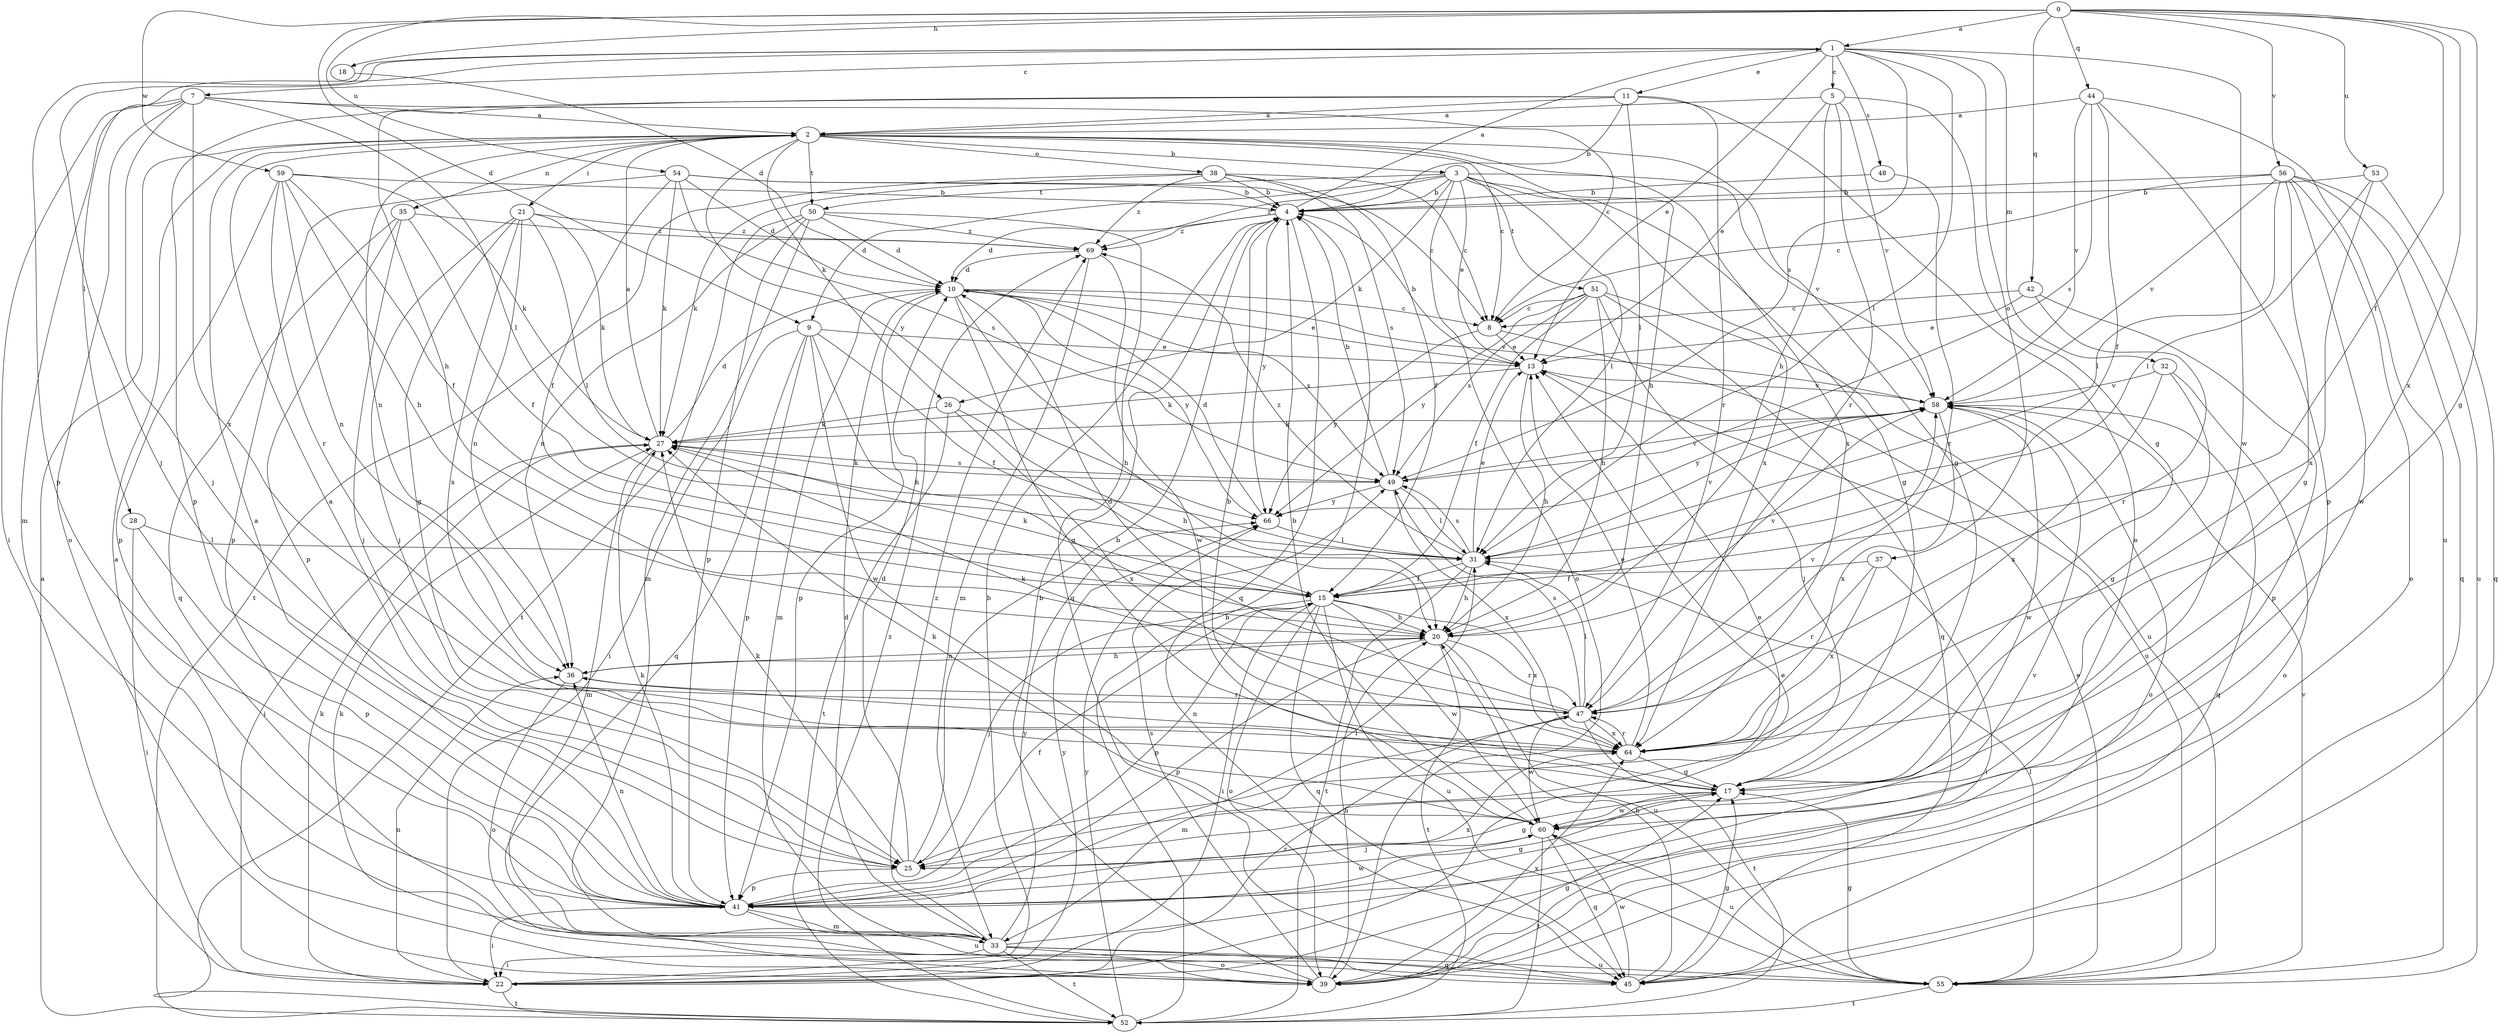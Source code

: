 strict digraph  {
0;
1;
2;
3;
4;
5;
7;
8;
9;
10;
11;
13;
15;
17;
18;
20;
21;
22;
25;
26;
27;
28;
31;
32;
33;
35;
36;
37;
38;
39;
41;
42;
44;
45;
47;
48;
49;
50;
51;
52;
53;
54;
55;
56;
58;
59;
60;
64;
66;
69;
0 -> 1  [label=a];
0 -> 9  [label=d];
0 -> 15  [label=f];
0 -> 17  [label=g];
0 -> 18  [label=h];
0 -> 42  [label=q];
0 -> 44  [label=q];
0 -> 53  [label=u];
0 -> 54  [label=u];
0 -> 56  [label=v];
0 -> 59  [label=w];
0 -> 64  [label=x];
1 -> 5  [label=c];
1 -> 7  [label=c];
1 -> 11  [label=e];
1 -> 13  [label=e];
1 -> 25  [label=j];
1 -> 28  [label=l];
1 -> 31  [label=l];
1 -> 32  [label=m];
1 -> 37  [label=o];
1 -> 41  [label=p];
1 -> 48  [label=s];
1 -> 49  [label=s];
1 -> 60  [label=w];
2 -> 3  [label=b];
2 -> 8  [label=c];
2 -> 17  [label=g];
2 -> 20  [label=h];
2 -> 21  [label=i];
2 -> 26  [label=k];
2 -> 35  [label=n];
2 -> 36  [label=n];
2 -> 38  [label=o];
2 -> 50  [label=t];
2 -> 64  [label=x];
2 -> 66  [label=y];
3 -> 4  [label=b];
3 -> 9  [label=d];
3 -> 13  [label=e];
3 -> 17  [label=g];
3 -> 26  [label=k];
3 -> 31  [label=l];
3 -> 39  [label=o];
3 -> 50  [label=t];
3 -> 51  [label=t];
3 -> 58  [label=v];
3 -> 64  [label=x];
3 -> 69  [label=z];
4 -> 1  [label=a];
4 -> 10  [label=d];
4 -> 45  [label=q];
4 -> 66  [label=y];
4 -> 69  [label=z];
5 -> 2  [label=a];
5 -> 13  [label=e];
5 -> 17  [label=g];
5 -> 20  [label=h];
5 -> 47  [label=r];
5 -> 58  [label=v];
7 -> 2  [label=a];
7 -> 8  [label=c];
7 -> 22  [label=i];
7 -> 25  [label=j];
7 -> 31  [label=l];
7 -> 33  [label=m];
7 -> 39  [label=o];
7 -> 64  [label=x];
8 -> 13  [label=e];
8 -> 55  [label=u];
8 -> 66  [label=y];
9 -> 13  [label=e];
9 -> 15  [label=f];
9 -> 20  [label=h];
9 -> 22  [label=i];
9 -> 41  [label=p];
9 -> 45  [label=q];
9 -> 60  [label=w];
10 -> 8  [label=c];
10 -> 13  [label=e];
10 -> 17  [label=g];
10 -> 20  [label=h];
10 -> 33  [label=m];
10 -> 41  [label=p];
10 -> 49  [label=s];
10 -> 58  [label=v];
10 -> 66  [label=y];
11 -> 2  [label=a];
11 -> 4  [label=b];
11 -> 20  [label=h];
11 -> 31  [label=l];
11 -> 39  [label=o];
11 -> 41  [label=p];
11 -> 47  [label=r];
13 -> 4  [label=b];
13 -> 20  [label=h];
13 -> 27  [label=k];
13 -> 58  [label=v];
15 -> 20  [label=h];
15 -> 22  [label=i];
15 -> 25  [label=j];
15 -> 27  [label=k];
15 -> 39  [label=o];
15 -> 41  [label=p];
15 -> 45  [label=q];
15 -> 55  [label=u];
15 -> 60  [label=w];
15 -> 64  [label=x];
17 -> 4  [label=b];
17 -> 25  [label=j];
17 -> 60  [label=w];
18 -> 10  [label=d];
20 -> 36  [label=n];
20 -> 41  [label=p];
20 -> 47  [label=r];
20 -> 52  [label=t];
20 -> 55  [label=u];
20 -> 58  [label=v];
21 -> 17  [label=g];
21 -> 25  [label=j];
21 -> 27  [label=k];
21 -> 31  [label=l];
21 -> 36  [label=n];
21 -> 64  [label=x];
21 -> 69  [label=z];
22 -> 4  [label=b];
22 -> 13  [label=e];
22 -> 27  [label=k];
22 -> 36  [label=n];
22 -> 47  [label=r];
22 -> 52  [label=t];
22 -> 66  [label=y];
25 -> 2  [label=a];
25 -> 4  [label=b];
25 -> 10  [label=d];
25 -> 13  [label=e];
25 -> 17  [label=g];
25 -> 27  [label=k];
25 -> 41  [label=p];
26 -> 20  [label=h];
26 -> 27  [label=k];
26 -> 52  [label=t];
26 -> 64  [label=x];
27 -> 2  [label=a];
27 -> 10  [label=d];
27 -> 22  [label=i];
27 -> 33  [label=m];
27 -> 49  [label=s];
28 -> 22  [label=i];
28 -> 31  [label=l];
28 -> 41  [label=p];
31 -> 13  [label=e];
31 -> 15  [label=f];
31 -> 20  [label=h];
31 -> 49  [label=s];
31 -> 52  [label=t];
31 -> 58  [label=v];
31 -> 69  [label=z];
32 -> 17  [label=g];
32 -> 39  [label=o];
32 -> 58  [label=v];
32 -> 64  [label=x];
33 -> 10  [label=d];
33 -> 22  [label=i];
33 -> 39  [label=o];
33 -> 45  [label=q];
33 -> 52  [label=t];
33 -> 55  [label=u];
33 -> 58  [label=v];
33 -> 66  [label=y];
33 -> 69  [label=z];
35 -> 15  [label=f];
35 -> 25  [label=j];
35 -> 41  [label=p];
35 -> 45  [label=q];
35 -> 69  [label=z];
36 -> 20  [label=h];
36 -> 39  [label=o];
36 -> 47  [label=r];
37 -> 15  [label=f];
37 -> 22  [label=i];
37 -> 47  [label=r];
37 -> 64  [label=x];
38 -> 4  [label=b];
38 -> 8  [label=c];
38 -> 15  [label=f];
38 -> 27  [label=k];
38 -> 49  [label=s];
38 -> 52  [label=t];
38 -> 69  [label=z];
39 -> 2  [label=a];
39 -> 4  [label=b];
39 -> 17  [label=g];
39 -> 20  [label=h];
39 -> 27  [label=k];
39 -> 49  [label=s];
39 -> 64  [label=x];
41 -> 2  [label=a];
41 -> 15  [label=f];
41 -> 17  [label=g];
41 -> 22  [label=i];
41 -> 27  [label=k];
41 -> 31  [label=l];
41 -> 33  [label=m];
41 -> 36  [label=n];
41 -> 55  [label=u];
41 -> 60  [label=w];
41 -> 64  [label=x];
42 -> 8  [label=c];
42 -> 13  [label=e];
42 -> 41  [label=p];
42 -> 47  [label=r];
44 -> 2  [label=a];
44 -> 15  [label=f];
44 -> 41  [label=p];
44 -> 49  [label=s];
44 -> 55  [label=u];
44 -> 58  [label=v];
45 -> 17  [label=g];
45 -> 20  [label=h];
45 -> 60  [label=w];
47 -> 10  [label=d];
47 -> 27  [label=k];
47 -> 31  [label=l];
47 -> 33  [label=m];
47 -> 49  [label=s];
47 -> 52  [label=t];
47 -> 58  [label=v];
47 -> 60  [label=w];
47 -> 64  [label=x];
48 -> 4  [label=b];
48 -> 47  [label=r];
49 -> 4  [label=b];
49 -> 27  [label=k];
49 -> 31  [label=l];
49 -> 58  [label=v];
49 -> 64  [label=x];
49 -> 66  [label=y];
50 -> 10  [label=d];
50 -> 33  [label=m];
50 -> 36  [label=n];
50 -> 41  [label=p];
50 -> 45  [label=q];
50 -> 52  [label=t];
50 -> 69  [label=z];
51 -> 8  [label=c];
51 -> 15  [label=f];
51 -> 20  [label=h];
51 -> 25  [label=j];
51 -> 45  [label=q];
51 -> 49  [label=s];
51 -> 55  [label=u];
51 -> 66  [label=y];
52 -> 2  [label=a];
52 -> 4  [label=b];
52 -> 66  [label=y];
52 -> 69  [label=z];
53 -> 4  [label=b];
53 -> 31  [label=l];
53 -> 45  [label=q];
53 -> 64  [label=x];
54 -> 4  [label=b];
54 -> 8  [label=c];
54 -> 10  [label=d];
54 -> 15  [label=f];
54 -> 27  [label=k];
54 -> 41  [label=p];
54 -> 49  [label=s];
55 -> 13  [label=e];
55 -> 17  [label=g];
55 -> 31  [label=l];
55 -> 52  [label=t];
55 -> 58  [label=v];
56 -> 4  [label=b];
56 -> 8  [label=c];
56 -> 17  [label=g];
56 -> 31  [label=l];
56 -> 39  [label=o];
56 -> 45  [label=q];
56 -> 55  [label=u];
56 -> 58  [label=v];
56 -> 60  [label=w];
58 -> 27  [label=k];
58 -> 39  [label=o];
58 -> 45  [label=q];
58 -> 60  [label=w];
58 -> 64  [label=x];
58 -> 66  [label=y];
59 -> 4  [label=b];
59 -> 15  [label=f];
59 -> 20  [label=h];
59 -> 27  [label=k];
59 -> 36  [label=n];
59 -> 41  [label=p];
59 -> 47  [label=r];
60 -> 4  [label=b];
60 -> 25  [label=j];
60 -> 27  [label=k];
60 -> 45  [label=q];
60 -> 52  [label=t];
60 -> 55  [label=u];
64 -> 13  [label=e];
64 -> 17  [label=g];
64 -> 36  [label=n];
64 -> 47  [label=r];
66 -> 10  [label=d];
66 -> 31  [label=l];
69 -> 10  [label=d];
69 -> 33  [label=m];
69 -> 60  [label=w];
}
